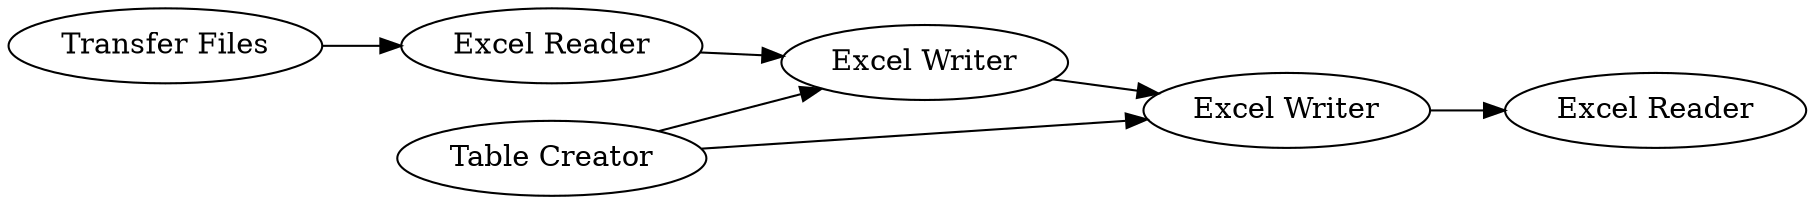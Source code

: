 digraph {
	3 [label="Table Creator"]
	424 [label="Excel Reader"]
	425 [label="Excel Writer"]
	428 [label="Transfer Files"]
	429 [label="Excel Reader"]
	430 [label="Excel Writer"]
	3 -> 425
	3 -> 430
	425 -> 430
	428 -> 429
	429 -> 425
	430 -> 424
	rankdir=LR
}
